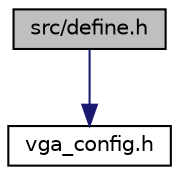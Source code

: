 digraph "src/define.h"
{
 // LATEX_PDF_SIZE
  edge [fontname="Helvetica",fontsize="10",labelfontname="Helvetica",labelfontsize="10"];
  node [fontname="Helvetica",fontsize="10",shape=record];
  Node1 [label="src/define.h",height=0.2,width=0.4,color="black", fillcolor="grey75", style="filled", fontcolor="black",tooltip="VGA common definitions of C and ASM."];
  Node1 -> Node2 [color="midnightblue",fontsize="10",style="solid",fontname="Helvetica"];
  Node2 [label="vga_config.h",height=0.2,width=0.4,color="black", fillcolor="white", style="filled",URL="$vga__config_8h_source.html",tooltip=" "];
}
